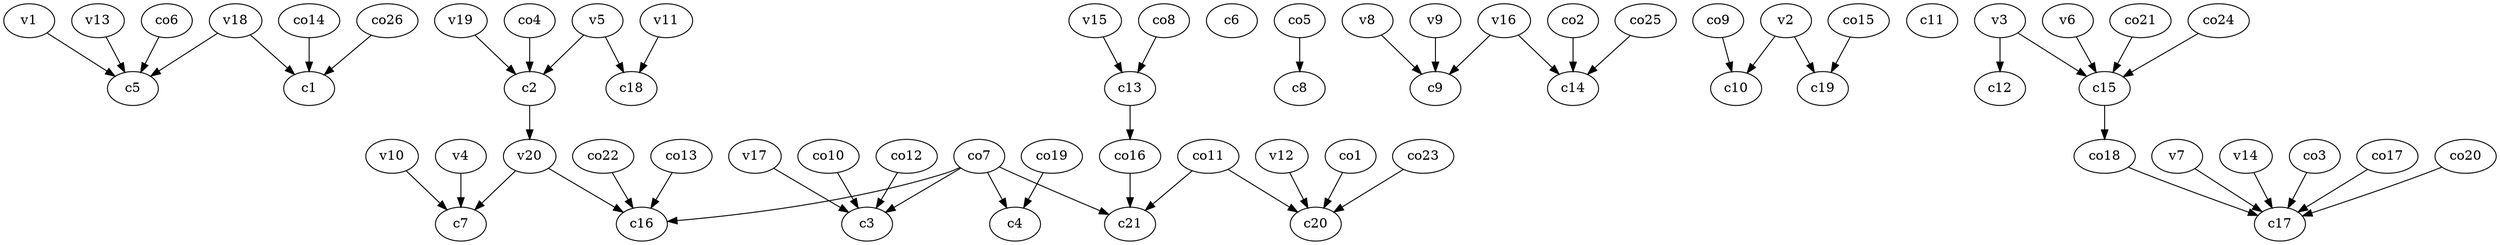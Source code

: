strict digraph  {
c1;
c2;
c3;
c4;
c5;
c6;
c7;
c8;
c9;
c10;
c11;
c12;
c13;
c14;
c15;
c16;
c17;
c18;
c19;
c20;
c21;
v1;
v2;
v3;
v4;
v5;
v6;
v7;
v8;
v9;
v10;
v11;
v12;
v13;
v14;
v15;
v16;
v17;
v18;
v19;
v20;
co1;
co2;
co3;
co4;
co5;
co6;
co7;
co8;
co9;
co10;
co11;
co12;
co13;
co14;
co15;
co16;
co17;
co18;
co19;
co20;
co21;
co22;
co23;
co24;
co25;
co26;
c2 -> v20  [weight=1];
c13 -> co16  [weight=1];
c15 -> co18  [weight=1];
v1 -> c5  [weight=1];
v2 -> c19  [weight=1];
v2 -> c10  [weight=1];
v3 -> c15  [weight=1];
v3 -> c12  [weight=1];
v4 -> c7  [weight=1];
v5 -> c2  [weight=1];
v5 -> c18  [weight=1];
v6 -> c15  [weight=1];
v7 -> c17  [weight=1];
v8 -> c9  [weight=1];
v9 -> c9  [weight=1];
v10 -> c7  [weight=1];
v11 -> c18  [weight=1];
v12 -> c20  [weight=1];
v13 -> c5  [weight=1];
v14 -> c17  [weight=1];
v15 -> c13  [weight=1];
v16 -> c9  [weight=1];
v16 -> c14  [weight=1];
v17 -> c3  [weight=1];
v18 -> c1  [weight=1];
v18 -> c5  [weight=1];
v19 -> c2  [weight=1];
v20 -> c16  [weight=1];
v20 -> c7  [weight=1];
co1 -> c20  [weight=1];
co2 -> c14  [weight=1];
co3 -> c17  [weight=1];
co4 -> c2  [weight=1];
co5 -> c8  [weight=1];
co6 -> c5  [weight=1];
co7 -> c16  [weight=1];
co7 -> c3  [weight=1];
co7 -> c4  [weight=1];
co7 -> c21  [weight=1];
co8 -> c13  [weight=1];
co9 -> c10  [weight=1];
co10 -> c3  [weight=1];
co11 -> c21  [weight=1];
co11 -> c20  [weight=1];
co12 -> c3  [weight=1];
co13 -> c16  [weight=1];
co14 -> c1  [weight=1];
co15 -> c19  [weight=1];
co16 -> c21  [weight=1];
co17 -> c17  [weight=1];
co18 -> c17  [weight=1];
co19 -> c4  [weight=1];
co20 -> c17  [weight=1];
co21 -> c15  [weight=1];
co22 -> c16  [weight=1];
co23 -> c20  [weight=1];
co24 -> c15  [weight=1];
co25 -> c14  [weight=1];
co26 -> c1  [weight=1];
}
